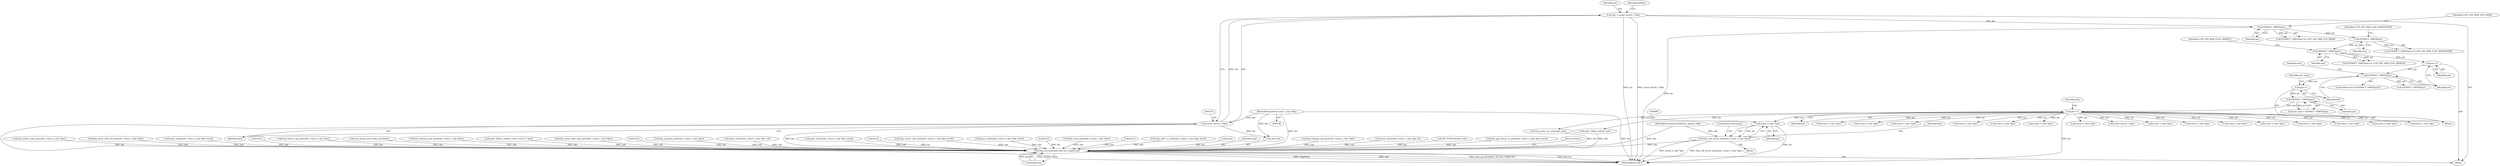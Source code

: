 digraph "0_tcpdump_cc4a7391c616be7a64ed65742ef9ed3f106eb165_0@pointer" {
"1000407" [label="(Call,(const u_char *)ptr)"];
"1000231" [label="(Call,ptr++)"];
"1000229" [label="(Call,EXTRACT_16BITS(ptr))"];
"1000225" [label="(Call,ptr++)"];
"1000186" [label="(Call,EXTRACT_16BITS(ptr))"];
"1000183" [label="(Call,ptr++)"];
"1000172" [label="(Call,EXTRACT_16BITS(ptr))"];
"1000162" [label="(Call,EXTRACT_16BITS(ptr))"];
"1000141" [label="(Call,EXTRACT_16BITS(ptr))"];
"1000115" [label="(Call,*ptr = (const uint16_t *)dat)"];
"1000117" [label="(Call,(const uint16_t *)dat)"];
"1000110" [label="(MethodParameterIn,const u_char *dat)"];
"1000405" [label="(Call,l2tp_call_errors_print(ndo, (const u_char *)ptr))"];
"1000436" [label="(Call,l2tp_avp_print(ndo, dat+len, length-len))"];
"1000441" [label="(Call,length-len)"];
"1000227" [label="(Call,attr_type = EXTRACT_16BITS(ptr))"];
"1000317" [label="(Call,print_string(ndo, (const u_char *)ptr, len-6))"];
"1000174" [label="(Identifier,L2TP_AVP_HDR_FLAG_HIDDEN)"];
"1000116" [label="(Identifier,ptr)"];
"1000368" [label="(Call,(const uint32_t *)ptr)"];
"1000230" [label="(Identifier,ptr)"];
"1000322" [label="(Call,len-6)"];
"1000423" [label="(Call,(const u_char *)ptr)"];
"1000345" [label="(Call,(const u_char *)ptr)"];
"1000235" [label="(Identifier,ndo)"];
"1000343" [label="(Call,l2tp_q931_cc_print(ndo, (const u_char *)ptr, len-6))"];
"1000185" [label="(ControlStructure,if (EXTRACT_16BITS(ptr)))"];
"1000194" [label="(Call,EXTRACT_16BITS(ptr))"];
"1000173" [label="(Identifier,ptr)"];
"1000162" [label="(Call,EXTRACT_16BITS(ptr))"];
"1000232" [label="(Identifier,ptr)"];
"1000338" [label="(Call,len-6)"];
"1000123" [label="(Identifier,hidden)"];
"1000161" [label="(Call,EXTRACT_16BITS(ptr) & L2TP_AVP_HDR_FLAG_MANDATORY)"];
"1000437" [label="(Identifier,ndo)"];
"1000261" [label="(Call,(const u_char *)ptr)"];
"1000191" [label="(Identifier,ndo)"];
"1000225" [label="(Call,ptr++)"];
"1000281" [label="(Call,l2tp_framing_cap_print(ndo, (const u_char *)ptr))"];
"1000295" [label="(Call,print_octets(ndo, (const u_char *)ptr, 8))"];
"1000164" [label="(Identifier,L2TP_AVP_HDR_FLAG_MANDATORY)"];
"1000112" [label="(Block,)"];
"1000156" [label="(Call,ND_TCHECK2(*ptr, len))"];
"1000375" [label="(Call,(const u_char *)ptr)"];
"1000421" [label="(Call,l2tp_ppp_discon_cc_print(ndo, (const u_char *)ptr, len-6))"];
"1000444" [label="(Return,return;)"];
"1000140" [label="(Call,EXTRACT_16BITS(ptr) & L2TP_AVP_HDR_LEN_MASK)"];
"1000436" [label="(Call,l2tp_avp_print(ndo, dat+len, length-len))"];
"1000141" [label="(Call,EXTRACT_16BITS(ptr))"];
"1000373" [label="(Call,l2tp_bearer_type_print(ndo, (const u_char *)ptr))"];
"1000171" [label="(Call,EXTRACT_16BITS(ptr) & L2TP_AVP_HDR_FLAG_HIDDEN)"];
"1000438" [label="(Call,dat+len)"];
"1000109" [label="(MethodParameterIn,netdissect_options *ndo)"];
"1000450" [label="(MethodReturn,RET)"];
"1000288" [label="(Call,l2tp_bearer_cap_print(ndo, (const u_char *)ptr))"];
"1000387" [label="(Call,l2tp_packet_proc_delay_print(ndo))"];
"1000143" [label="(Identifier,L2TP_AVP_HDR_LEN_MASK)"];
"1000268" [label="(Call,(const u_char *)ptr)"];
"1000380" [label="(Call,l2tp_framing_type_print(ndo, (const u_char *)ptr))"];
"1000366" [label="(Call,print_32bits_val(ndo, (const uint32_t *)ptr))"];
"1000228" [label="(Identifier,attr_type)"];
"1000117" [label="(Call,(const uint16_t *)dat)"];
"1000290" [label="(Call,(const u_char *)ptr)"];
"1000283" [label="(Call,(const u_char *)ptr)"];
"1000229" [label="(Call,EXTRACT_16BITS(ptr))"];
"1000405" [label="(Call,l2tp_call_errors_print(ndo, (const u_char *)ptr))"];
"1000391" [label="(Call,l2tp_proxy_auth_type_print(ndo, (const u_char *)ptr))"];
"1000297" [label="(Call,(const u_char *)ptr)"];
"1000414" [label="(Call,(const u_char *)ptr)"];
"1000115" [label="(Call,*ptr = (const uint16_t *)dat)"];
"1000142" [label="(Identifier,ptr)"];
"1000231" [label="(Call,ptr++)"];
"1000163" [label="(Identifier,ptr)"];
"1000110" [label="(MethodParameterIn,const u_char *dat)"];
"1000426" [label="(Call,len-6)"];
"1000259" [label="(Call,l2tp_msgtype_print(ndo, (const u_char *)ptr))"];
"1000119" [label="(Identifier,dat)"];
"1000353" [label="(Call,print_octets(ndo, (const u_char *)ptr, 16))"];
"1000398" [label="(Call,l2tp_proxy_auth_id_print(ndo, (const u_char *)ptr))"];
"1000183" [label="(Call,ptr++)"];
"1000257" [label="(Block,)"];
"1000406" [label="(Identifier,ndo)"];
"1000211" [label="(Call,print_octets(ndo, (const u_char *)ptr, len-6))"];
"1000271" [label="(Call,len-6)"];
"1000410" [label="(ControlStructure,break;)"];
"1000266" [label="(Call,l2tp_result_code_print(ndo, (const u_char *)ptr, len-6))"];
"1000186" [label="(Call,EXTRACT_16BITS(ptr))"];
"1000184" [label="(Identifier,ptr)"];
"1000333" [label="(Call,print_octets(ndo, (const u_char *)ptr, len-6))"];
"1000224" [label="(Block,)"];
"1000172" [label="(Call,EXTRACT_16BITS(ptr))"];
"1000226" [label="(Identifier,ptr)"];
"1000355" [label="(Call,(const u_char *)ptr)"];
"1000393" [label="(Call,(const u_char *)ptr)"];
"1000216" [label="(Call,len-6)"];
"1000306" [label="(Call,print_16bits_val(ndo, ptr))"];
"1000409" [label="(Identifier,ptr)"];
"1000187" [label="(Identifier,ptr)"];
"1000276" [label="(Call,l2tp_proto_ver_print(ndo, ptr))"];
"1000382" [label="(Call,(const u_char *)ptr)"];
"1000412" [label="(Call,l2tp_accm_print(ndo, (const u_char *)ptr))"];
"1000400" [label="(Call,(const u_char *)ptr)"];
"1000407" [label="(Call,(const u_char *)ptr)"];
"1000319" [label="(Call,(const u_char *)ptr)"];
"1000335" [label="(Call,(const u_char *)ptr)"];
"1000348" [label="(Call,len-6)"];
"1000407" -> "1000405"  [label="AST: "];
"1000407" -> "1000409"  [label="CFG: "];
"1000408" -> "1000407"  [label="AST: "];
"1000409" -> "1000407"  [label="AST: "];
"1000405" -> "1000407"  [label="CFG: "];
"1000407" -> "1000450"  [label="DDG: ptr"];
"1000407" -> "1000405"  [label="DDG: ptr"];
"1000231" -> "1000407"  [label="DDG: ptr"];
"1000231" -> "1000224"  [label="AST: "];
"1000231" -> "1000232"  [label="CFG: "];
"1000232" -> "1000231"  [label="AST: "];
"1000235" -> "1000231"  [label="CFG: "];
"1000231" -> "1000450"  [label="DDG: ptr"];
"1000229" -> "1000231"  [label="DDG: ptr"];
"1000231" -> "1000261"  [label="DDG: ptr"];
"1000231" -> "1000268"  [label="DDG: ptr"];
"1000231" -> "1000276"  [label="DDG: ptr"];
"1000231" -> "1000283"  [label="DDG: ptr"];
"1000231" -> "1000290"  [label="DDG: ptr"];
"1000231" -> "1000297"  [label="DDG: ptr"];
"1000231" -> "1000306"  [label="DDG: ptr"];
"1000231" -> "1000319"  [label="DDG: ptr"];
"1000231" -> "1000335"  [label="DDG: ptr"];
"1000231" -> "1000345"  [label="DDG: ptr"];
"1000231" -> "1000355"  [label="DDG: ptr"];
"1000231" -> "1000368"  [label="DDG: ptr"];
"1000231" -> "1000375"  [label="DDG: ptr"];
"1000231" -> "1000382"  [label="DDG: ptr"];
"1000231" -> "1000393"  [label="DDG: ptr"];
"1000231" -> "1000400"  [label="DDG: ptr"];
"1000231" -> "1000414"  [label="DDG: ptr"];
"1000231" -> "1000423"  [label="DDG: ptr"];
"1000229" -> "1000227"  [label="AST: "];
"1000229" -> "1000230"  [label="CFG: "];
"1000230" -> "1000229"  [label="AST: "];
"1000227" -> "1000229"  [label="CFG: "];
"1000229" -> "1000227"  [label="DDG: ptr"];
"1000225" -> "1000229"  [label="DDG: ptr"];
"1000225" -> "1000224"  [label="AST: "];
"1000225" -> "1000226"  [label="CFG: "];
"1000226" -> "1000225"  [label="AST: "];
"1000228" -> "1000225"  [label="CFG: "];
"1000186" -> "1000225"  [label="DDG: ptr"];
"1000186" -> "1000185"  [label="AST: "];
"1000186" -> "1000187"  [label="CFG: "];
"1000187" -> "1000186"  [label="AST: "];
"1000191" -> "1000186"  [label="CFG: "];
"1000226" -> "1000186"  [label="CFG: "];
"1000183" -> "1000186"  [label="DDG: ptr"];
"1000186" -> "1000194"  [label="DDG: ptr"];
"1000183" -> "1000112"  [label="AST: "];
"1000183" -> "1000184"  [label="CFG: "];
"1000184" -> "1000183"  [label="AST: "];
"1000187" -> "1000183"  [label="CFG: "];
"1000172" -> "1000183"  [label="DDG: ptr"];
"1000172" -> "1000171"  [label="AST: "];
"1000172" -> "1000173"  [label="CFG: "];
"1000173" -> "1000172"  [label="AST: "];
"1000174" -> "1000172"  [label="CFG: "];
"1000172" -> "1000171"  [label="DDG: ptr"];
"1000162" -> "1000172"  [label="DDG: ptr"];
"1000162" -> "1000161"  [label="AST: "];
"1000162" -> "1000163"  [label="CFG: "];
"1000163" -> "1000162"  [label="AST: "];
"1000164" -> "1000162"  [label="CFG: "];
"1000162" -> "1000161"  [label="DDG: ptr"];
"1000141" -> "1000162"  [label="DDG: ptr"];
"1000141" -> "1000140"  [label="AST: "];
"1000141" -> "1000142"  [label="CFG: "];
"1000142" -> "1000141"  [label="AST: "];
"1000143" -> "1000141"  [label="CFG: "];
"1000141" -> "1000450"  [label="DDG: ptr"];
"1000141" -> "1000140"  [label="DDG: ptr"];
"1000115" -> "1000141"  [label="DDG: ptr"];
"1000115" -> "1000112"  [label="AST: "];
"1000115" -> "1000117"  [label="CFG: "];
"1000116" -> "1000115"  [label="AST: "];
"1000117" -> "1000115"  [label="AST: "];
"1000123" -> "1000115"  [label="CFG: "];
"1000115" -> "1000450"  [label="DDG: (const uint16_t *)dat"];
"1000115" -> "1000450"  [label="DDG: ptr"];
"1000117" -> "1000115"  [label="DDG: dat"];
"1000117" -> "1000119"  [label="CFG: "];
"1000118" -> "1000117"  [label="AST: "];
"1000119" -> "1000117"  [label="AST: "];
"1000117" -> "1000450"  [label="DDG: dat"];
"1000110" -> "1000117"  [label="DDG: dat"];
"1000117" -> "1000436"  [label="DDG: dat"];
"1000117" -> "1000438"  [label="DDG: dat"];
"1000110" -> "1000108"  [label="AST: "];
"1000110" -> "1000450"  [label="DDG: dat"];
"1000110" -> "1000436"  [label="DDG: dat"];
"1000110" -> "1000438"  [label="DDG: dat"];
"1000405" -> "1000257"  [label="AST: "];
"1000406" -> "1000405"  [label="AST: "];
"1000410" -> "1000405"  [label="CFG: "];
"1000405" -> "1000450"  [label="DDG: l2tp_call_errors_print(ndo, (const u_char *)ptr)"];
"1000405" -> "1000450"  [label="DDG: (const u_char *)ptr"];
"1000109" -> "1000405"  [label="DDG: ndo"];
"1000405" -> "1000436"  [label="DDG: ndo"];
"1000436" -> "1000112"  [label="AST: "];
"1000436" -> "1000441"  [label="CFG: "];
"1000437" -> "1000436"  [label="AST: "];
"1000438" -> "1000436"  [label="AST: "];
"1000441" -> "1000436"  [label="AST: "];
"1000444" -> "1000436"  [label="CFG: "];
"1000436" -> "1000450"  [label="DDG: ndo"];
"1000436" -> "1000450"  [label="DDG: l2tp_avp_print(ndo, dat+len, length-len)"];
"1000436" -> "1000450"  [label="DDG: dat+len"];
"1000436" -> "1000450"  [label="DDG: length-len"];
"1000343" -> "1000436"  [label="DDG: ndo"];
"1000281" -> "1000436"  [label="DDG: ndo"];
"1000317" -> "1000436"  [label="DDG: ndo"];
"1000295" -> "1000436"  [label="DDG: ndo"];
"1000391" -> "1000436"  [label="DDG: ndo"];
"1000306" -> "1000436"  [label="DDG: ndo"];
"1000387" -> "1000436"  [label="DDG: ndo"];
"1000421" -> "1000436"  [label="DDG: ndo"];
"1000412" -> "1000436"  [label="DDG: ndo"];
"1000366" -> "1000436"  [label="DDG: ndo"];
"1000211" -> "1000436"  [label="DDG: ndo"];
"1000353" -> "1000436"  [label="DDG: ndo"];
"1000373" -> "1000436"  [label="DDG: ndo"];
"1000380" -> "1000436"  [label="DDG: ndo"];
"1000333" -> "1000436"  [label="DDG: ndo"];
"1000259" -> "1000436"  [label="DDG: ndo"];
"1000288" -> "1000436"  [label="DDG: ndo"];
"1000266" -> "1000436"  [label="DDG: ndo"];
"1000276" -> "1000436"  [label="DDG: ndo"];
"1000398" -> "1000436"  [label="DDG: ndo"];
"1000109" -> "1000436"  [label="DDG: ndo"];
"1000441" -> "1000436"  [label="DDG: length"];
"1000441" -> "1000436"  [label="DDG: len"];
"1000156" -> "1000436"  [label="DDG: len"];
"1000426" -> "1000436"  [label="DDG: len"];
"1000216" -> "1000436"  [label="DDG: len"];
"1000322" -> "1000436"  [label="DDG: len"];
"1000271" -> "1000436"  [label="DDG: len"];
"1000338" -> "1000436"  [label="DDG: len"];
"1000348" -> "1000436"  [label="DDG: len"];
}

